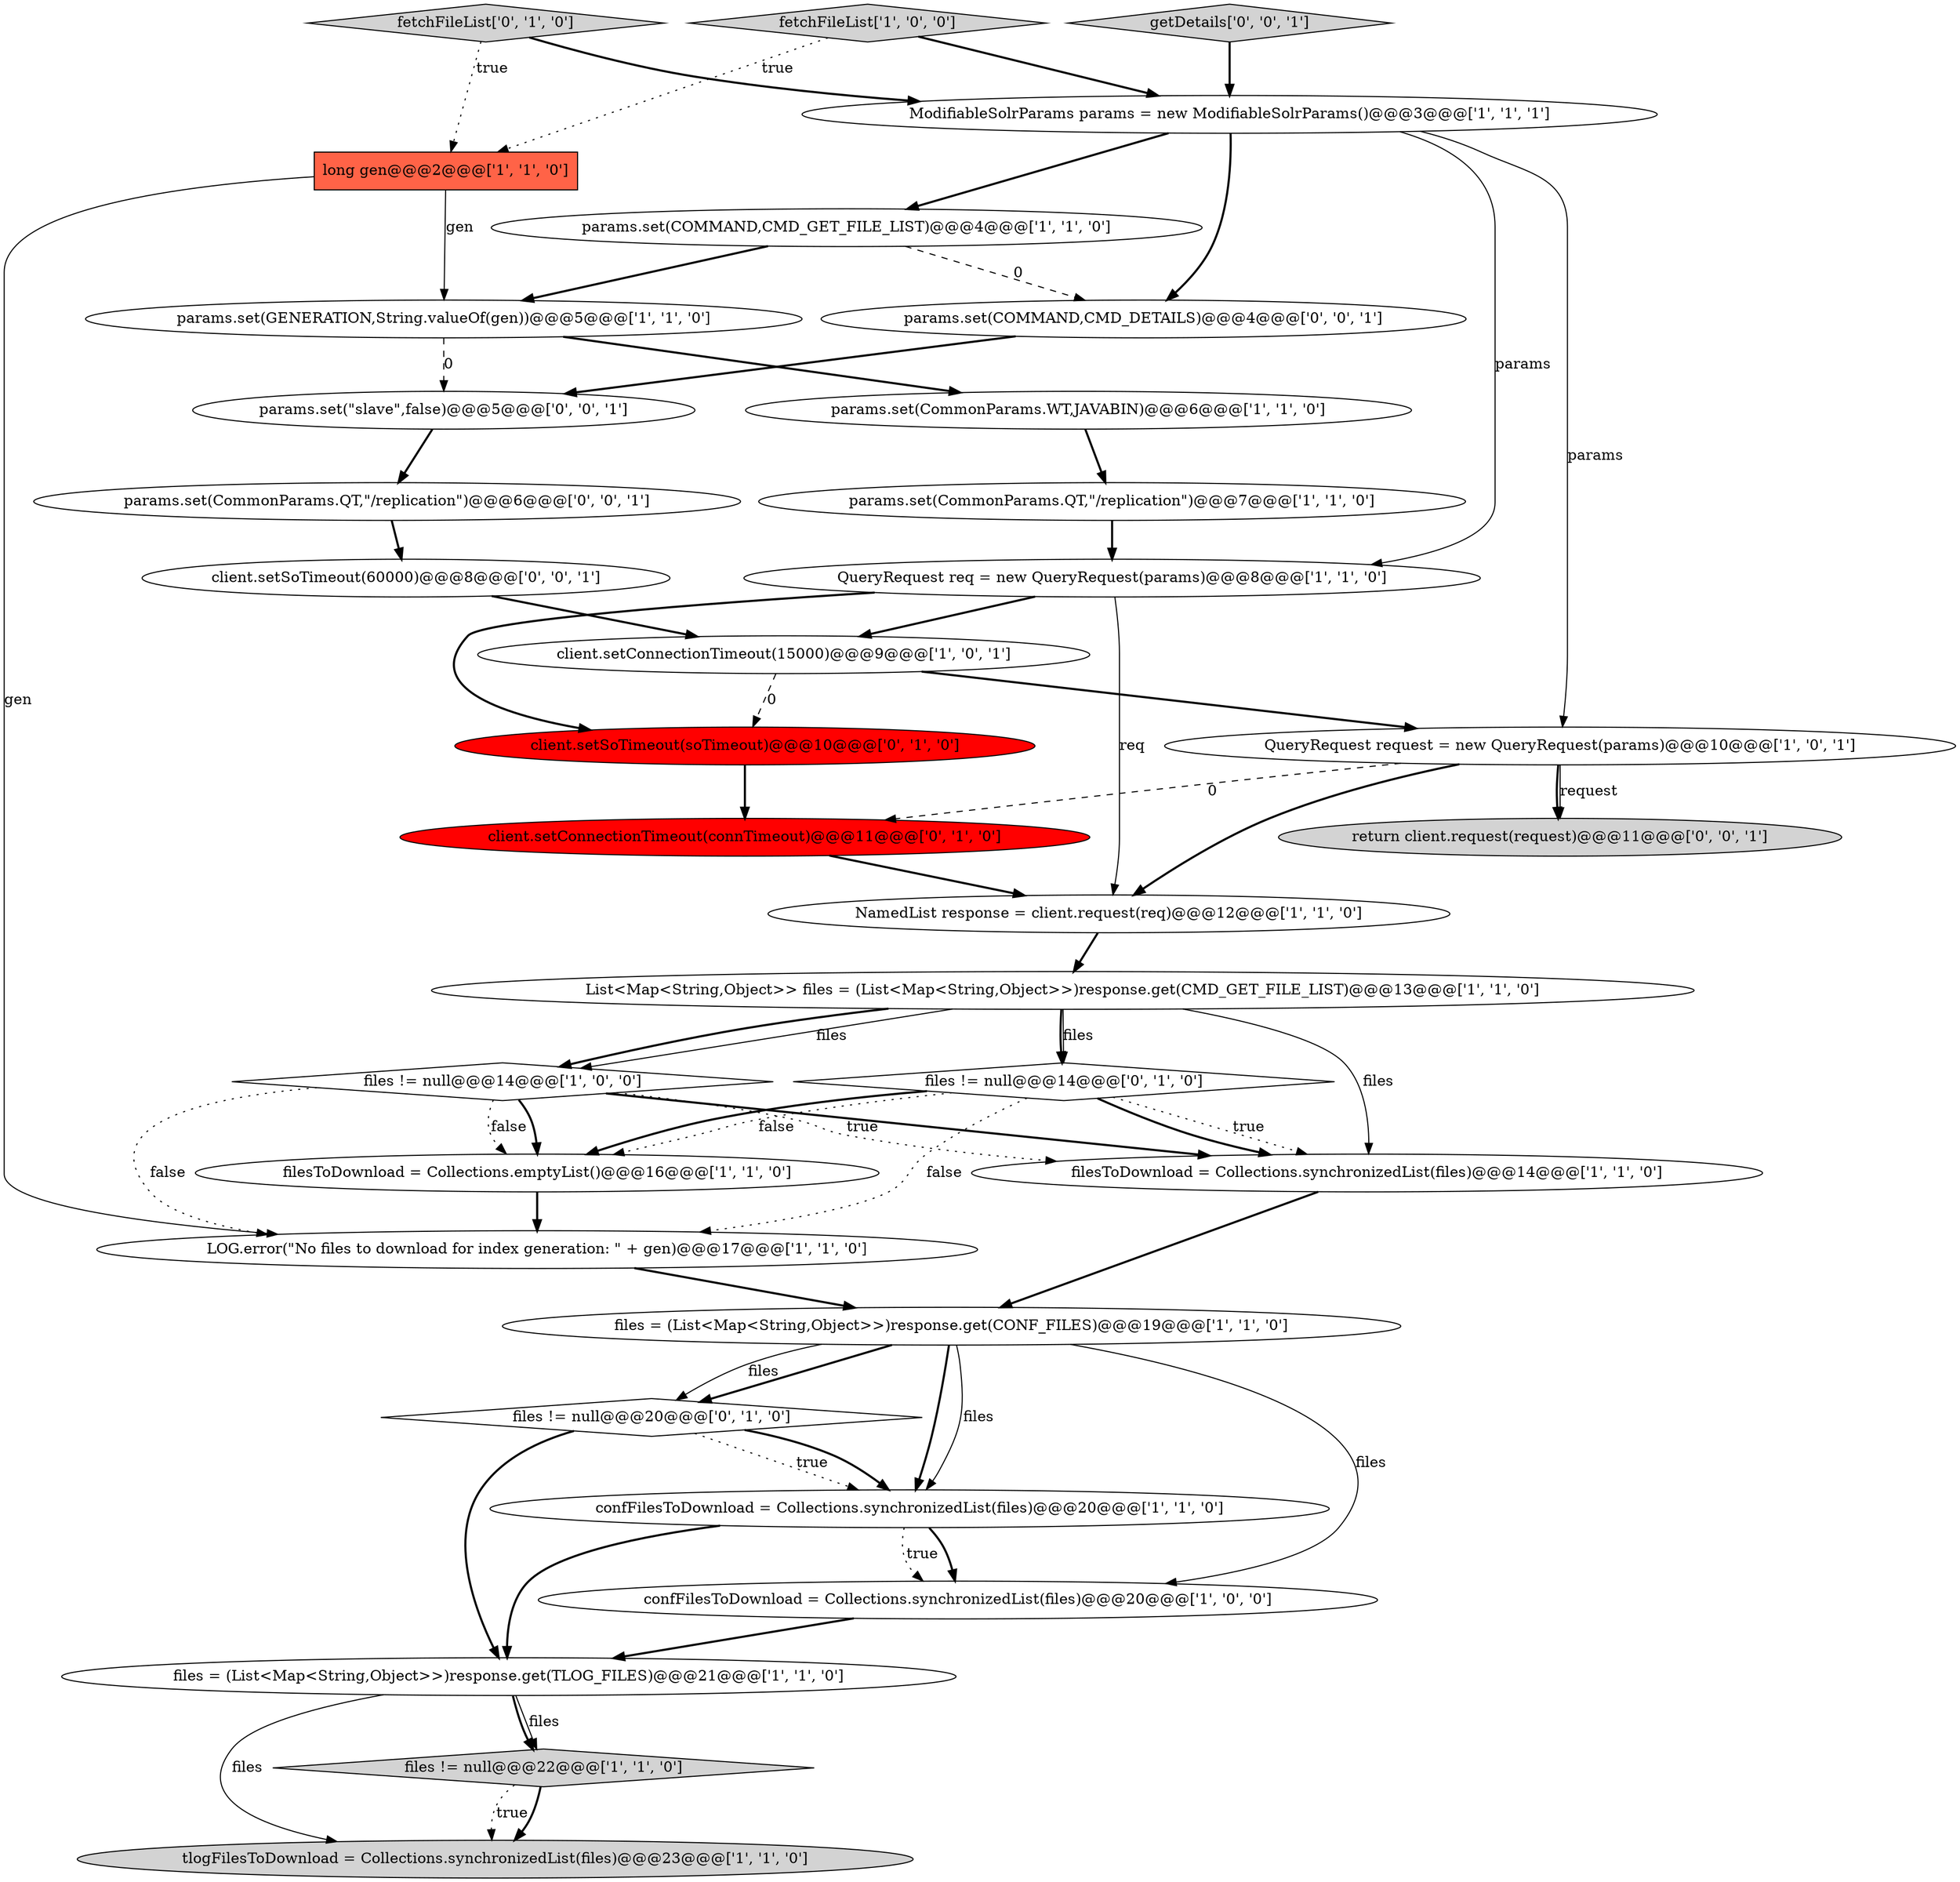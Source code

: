 digraph {
21 [style = filled, label = "QueryRequest request = new QueryRequest(params)@@@10@@@['1', '0', '1']", fillcolor = white, shape = ellipse image = "AAA0AAABBB1BBB"];
26 [style = filled, label = "fetchFileList['0', '1', '0']", fillcolor = lightgray, shape = diamond image = "AAA0AAABBB2BBB"];
10 [style = filled, label = "fetchFileList['1', '0', '0']", fillcolor = lightgray, shape = diamond image = "AAA0AAABBB1BBB"];
27 [style = filled, label = "params.set(CommonParams.QT,\"/replication\")@@@6@@@['0', '0', '1']", fillcolor = white, shape = ellipse image = "AAA0AAABBB3BBB"];
8 [style = filled, label = "tlogFilesToDownload = Collections.synchronizedList(files)@@@23@@@['1', '1', '0']", fillcolor = lightgray, shape = ellipse image = "AAA0AAABBB1BBB"];
6 [style = filled, label = "filesToDownload = Collections.synchronizedList(files)@@@14@@@['1', '1', '0']", fillcolor = white, shape = ellipse image = "AAA0AAABBB1BBB"];
9 [style = filled, label = "confFilesToDownload = Collections.synchronizedList(files)@@@20@@@['1', '1', '0']", fillcolor = white, shape = ellipse image = "AAA0AAABBB1BBB"];
14 [style = filled, label = "client.setConnectionTimeout(15000)@@@9@@@['1', '0', '1']", fillcolor = white, shape = ellipse image = "AAA0AAABBB1BBB"];
19 [style = filled, label = "QueryRequest req = new QueryRequest(params)@@@8@@@['1', '1', '0']", fillcolor = white, shape = ellipse image = "AAA0AAABBB1BBB"];
13 [style = filled, label = "params.set(GENERATION,String.valueOf(gen))@@@5@@@['1', '1', '0']", fillcolor = white, shape = ellipse image = "AAA0AAABBB1BBB"];
32 [style = filled, label = "getDetails['0', '0', '1']", fillcolor = lightgray, shape = diamond image = "AAA0AAABBB3BBB"];
12 [style = filled, label = "files = (List<Map<String,Object>>)response.get(TLOG_FILES)@@@21@@@['1', '1', '0']", fillcolor = white, shape = ellipse image = "AAA0AAABBB1BBB"];
16 [style = filled, label = "files = (List<Map<String,Object>>)response.get(CONF_FILES)@@@19@@@['1', '1', '0']", fillcolor = white, shape = ellipse image = "AAA0AAABBB1BBB"];
0 [style = filled, label = "List<Map<String,Object>> files = (List<Map<String,Object>>)response.get(CMD_GET_FILE_LIST)@@@13@@@['1', '1', '0']", fillcolor = white, shape = ellipse image = "AAA0AAABBB1BBB"];
28 [style = filled, label = "client.setSoTimeout(60000)@@@8@@@['0', '0', '1']", fillcolor = white, shape = ellipse image = "AAA0AAABBB3BBB"];
20 [style = filled, label = "long gen@@@2@@@['1', '1', '0']", fillcolor = tomato, shape = box image = "AAA0AAABBB1BBB"];
17 [style = filled, label = "params.set(COMMAND,CMD_GET_FILE_LIST)@@@4@@@['1', '1', '0']", fillcolor = white, shape = ellipse image = "AAA0AAABBB1BBB"];
22 [style = filled, label = "files != null@@@14@@@['0', '1', '0']", fillcolor = white, shape = diamond image = "AAA0AAABBB2BBB"];
31 [style = filled, label = "return client.request(request)@@@11@@@['0', '0', '1']", fillcolor = lightgray, shape = ellipse image = "AAA0AAABBB3BBB"];
3 [style = filled, label = "params.set(CommonParams.WT,JAVABIN)@@@6@@@['1', '1', '0']", fillcolor = white, shape = ellipse image = "AAA0AAABBB1BBB"];
1 [style = filled, label = "files != null@@@14@@@['1', '0', '0']", fillcolor = white, shape = diamond image = "AAA0AAABBB1BBB"];
11 [style = filled, label = "NamedList response = client.request(req)@@@12@@@['1', '1', '0']", fillcolor = white, shape = ellipse image = "AAA0AAABBB1BBB"];
29 [style = filled, label = "params.set(COMMAND,CMD_DETAILS)@@@4@@@['0', '0', '1']", fillcolor = white, shape = ellipse image = "AAA0AAABBB3BBB"];
7 [style = filled, label = "confFilesToDownload = Collections.synchronizedList(files)@@@20@@@['1', '0', '0']", fillcolor = white, shape = ellipse image = "AAA0AAABBB1BBB"];
15 [style = filled, label = "filesToDownload = Collections.emptyList()@@@16@@@['1', '1', '0']", fillcolor = white, shape = ellipse image = "AAA0AAABBB1BBB"];
24 [style = filled, label = "client.setConnectionTimeout(connTimeout)@@@11@@@['0', '1', '0']", fillcolor = red, shape = ellipse image = "AAA1AAABBB2BBB"];
5 [style = filled, label = "ModifiableSolrParams params = new ModifiableSolrParams()@@@3@@@['1', '1', '1']", fillcolor = white, shape = ellipse image = "AAA0AAABBB1BBB"];
4 [style = filled, label = "LOG.error(\"No files to download for index generation: \" + gen)@@@17@@@['1', '1', '0']", fillcolor = white, shape = ellipse image = "AAA0AAABBB1BBB"];
18 [style = filled, label = "files != null@@@22@@@['1', '1', '0']", fillcolor = lightgray, shape = diamond image = "AAA0AAABBB1BBB"];
25 [style = filled, label = "client.setSoTimeout(soTimeout)@@@10@@@['0', '1', '0']", fillcolor = red, shape = ellipse image = "AAA1AAABBB2BBB"];
23 [style = filled, label = "files != null@@@20@@@['0', '1', '0']", fillcolor = white, shape = diamond image = "AAA0AAABBB2BBB"];
30 [style = filled, label = "params.set(\"slave\",false)@@@5@@@['0', '0', '1']", fillcolor = white, shape = ellipse image = "AAA0AAABBB3BBB"];
2 [style = filled, label = "params.set(CommonParams.QT,\"/replication\")@@@7@@@['1', '1', '0']", fillcolor = white, shape = ellipse image = "AAA0AAABBB1BBB"];
4->16 [style = bold, label=""];
5->29 [style = bold, label=""];
32->5 [style = bold, label=""];
5->19 [style = solid, label="params"];
16->9 [style = bold, label=""];
2->19 [style = bold, label=""];
22->15 [style = bold, label=""];
29->30 [style = bold, label=""];
7->12 [style = bold, label=""];
22->4 [style = dotted, label="false"];
26->5 [style = bold, label=""];
16->9 [style = solid, label="files"];
14->25 [style = dashed, label="0"];
1->15 [style = bold, label=""];
27->28 [style = bold, label=""];
30->27 [style = bold, label=""];
26->20 [style = dotted, label="true"];
21->31 [style = solid, label="request"];
18->8 [style = dotted, label="true"];
12->8 [style = solid, label="files"];
16->23 [style = bold, label=""];
20->4 [style = solid, label="gen"];
16->7 [style = solid, label="files"];
9->7 [style = bold, label=""];
1->15 [style = dotted, label="false"];
5->17 [style = bold, label=""];
22->6 [style = dotted, label="true"];
17->29 [style = dashed, label="0"];
23->9 [style = dotted, label="true"];
19->25 [style = bold, label=""];
28->14 [style = bold, label=""];
25->24 [style = bold, label=""];
11->0 [style = bold, label=""];
1->6 [style = bold, label=""];
21->31 [style = bold, label=""];
19->14 [style = bold, label=""];
10->5 [style = bold, label=""];
0->6 [style = solid, label="files"];
13->3 [style = bold, label=""];
3->2 [style = bold, label=""];
21->11 [style = bold, label=""];
19->11 [style = solid, label="req"];
6->16 [style = bold, label=""];
24->11 [style = bold, label=""];
0->1 [style = solid, label="files"];
0->1 [style = bold, label=""];
0->22 [style = bold, label=""];
1->4 [style = dotted, label="false"];
10->20 [style = dotted, label="true"];
15->4 [style = bold, label=""];
12->18 [style = bold, label=""];
5->21 [style = solid, label="params"];
1->6 [style = dotted, label="true"];
23->12 [style = bold, label=""];
17->13 [style = bold, label=""];
18->8 [style = bold, label=""];
9->12 [style = bold, label=""];
22->15 [style = dotted, label="false"];
9->7 [style = dotted, label="true"];
23->9 [style = bold, label=""];
0->22 [style = solid, label="files"];
21->24 [style = dashed, label="0"];
12->18 [style = solid, label="files"];
13->30 [style = dashed, label="0"];
14->21 [style = bold, label=""];
20->13 [style = solid, label="gen"];
16->23 [style = solid, label="files"];
22->6 [style = bold, label=""];
}
